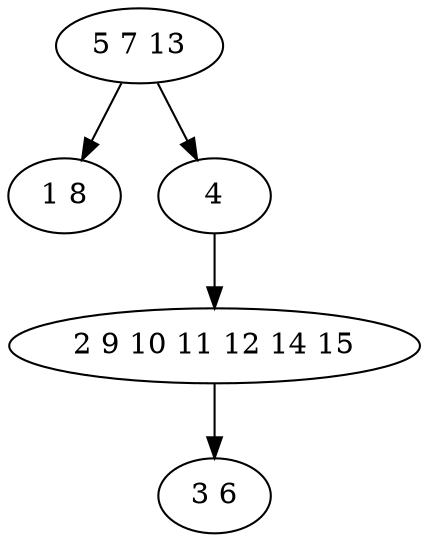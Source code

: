 digraph true_tree {
	"0" -> "1"
	"0" -> "2"
	"2" -> "3"
	"3" -> "4"
	"0" [label="5 7 13"];
	"1" [label="1 8"];
	"2" [label="4"];
	"3" [label="2 9 10 11 12 14 15"];
	"4" [label="3 6"];
}
